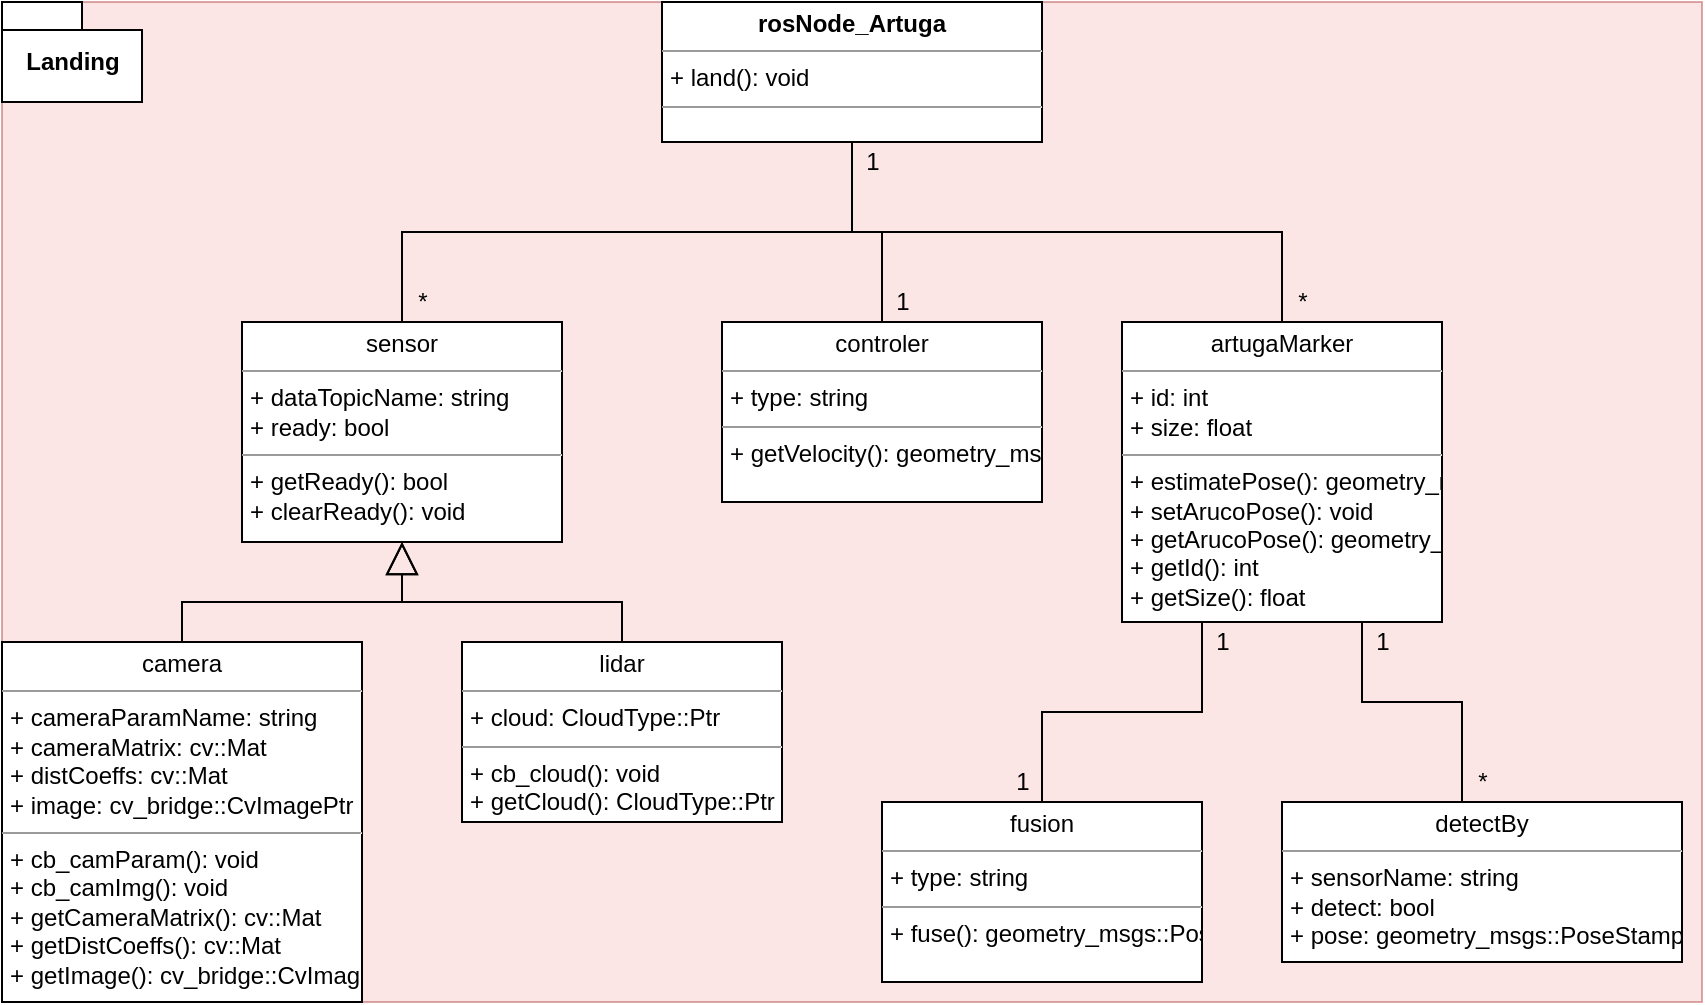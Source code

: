 <mxfile version="18.1.3" type="github" pages="4">
  <diagram id="RqrXdju8FesGx1iqN-Xo" name="Page-1">
    <mxGraphModel dx="1125" dy="674" grid="1" gridSize="10" guides="1" tooltips="1" connect="1" arrows="1" fold="1" page="1" pageScale="1" pageWidth="850" pageHeight="1100" math="0" shadow="0">
      <root>
        <mxCell id="0" />
        <mxCell id="1" parent="0" />
        <mxCell id="5QRQM7j-78FmT-IOoO0f-2" value="" style="rounded=0;whiteSpace=wrap;html=1;fillColor=#f8cecc;strokeColor=#b85450;glass=0;opacity=50;" parent="1" vertex="1">
          <mxGeometry width="850" height="500" as="geometry" />
        </mxCell>
        <mxCell id="iQozIhsFL5ffFYy9EkJB-16" style="edgeStyle=orthogonalEdgeStyle;rounded=0;orthogonalLoop=1;jettySize=auto;html=1;exitX=0.5;exitY=1;exitDx=0;exitDy=0;entryX=0.5;entryY=0;entryDx=0;entryDy=0;endArrow=none;endFill=0;" parent="1" source="iQozIhsFL5ffFYy9EkJB-1" target="iQozIhsFL5ffFYy9EkJB-2" edge="1">
          <mxGeometry relative="1" as="geometry" />
        </mxCell>
        <mxCell id="iQozIhsFL5ffFYy9EkJB-1" value="&lt;p style=&quot;margin:0px;margin-top:4px;text-align:center;&quot;&gt;&lt;b style=&quot;background-color: initial;&quot;&gt;rosNode_Artuga&lt;/b&gt;&lt;br&gt;&lt;/p&gt;&lt;hr size=&quot;1&quot;&gt;&lt;p style=&quot;margin:0px;margin-left:4px;&quot;&gt;+ land(): void&lt;br&gt;&lt;/p&gt;&lt;hr size=&quot;1&quot;&gt;&lt;p style=&quot;margin:0px;margin-left:4px;&quot;&gt;&lt;br&gt;+ method2(Type, Type): Type&lt;/p&gt;" style="verticalAlign=top;align=left;overflow=fill;fontSize=12;fontFamily=Helvetica;html=1;" parent="1" vertex="1">
          <mxGeometry x="330" width="190" height="70" as="geometry" />
        </mxCell>
        <mxCell id="iQozIhsFL5ffFYy9EkJB-2" value="&lt;p style=&quot;margin:0px;margin-top:4px;text-align:center;&quot;&gt;sensor&lt;br&gt;&lt;/p&gt;&lt;hr size=&quot;1&quot;&gt;&lt;p style=&quot;margin:0px;margin-left:4px;&quot;&gt;+ dataTopicName: string&lt;/p&gt;&lt;p style=&quot;margin:0px;margin-left:4px;&quot;&gt;+ ready: bool&lt;br&gt;&lt;/p&gt;&lt;hr size=&quot;1&quot;&gt;&lt;p style=&quot;margin:0px;margin-left:4px;&quot;&gt;+ getReady(): bool&lt;/p&gt;&lt;p style=&quot;margin:0px;margin-left:4px;&quot;&gt;+ clearReady(): void&lt;br&gt;&lt;/p&gt;" style="verticalAlign=top;align=left;overflow=fill;fontSize=12;fontFamily=Helvetica;html=1;" parent="1" vertex="1">
          <mxGeometry x="120" y="160" width="160" height="110" as="geometry" />
        </mxCell>
        <mxCell id="iQozIhsFL5ffFYy9EkJB-10" style="edgeStyle=orthogonalEdgeStyle;rounded=0;orthogonalLoop=1;jettySize=auto;html=1;exitX=0.25;exitY=1;exitDx=0;exitDy=0;endArrow=none;endFill=0;" parent="1" source="iQozIhsFL5ffFYy9EkJB-3" target="iQozIhsFL5ffFYy9EkJB-8" edge="1">
          <mxGeometry relative="1" as="geometry" />
        </mxCell>
        <mxCell id="iQozIhsFL5ffFYy9EkJB-11" style="edgeStyle=orthogonalEdgeStyle;rounded=0;orthogonalLoop=1;jettySize=auto;html=1;exitX=0.75;exitY=1;exitDx=0;exitDy=0;entryX=0.45;entryY=0;entryDx=0;entryDy=0;entryPerimeter=0;endArrow=none;endFill=0;" parent="1" source="iQozIhsFL5ffFYy9EkJB-3" target="iQozIhsFL5ffFYy9EkJB-4" edge="1">
          <mxGeometry relative="1" as="geometry">
            <Array as="points">
              <mxPoint x="680" y="350" />
              <mxPoint x="730" y="350" />
            </Array>
          </mxGeometry>
        </mxCell>
        <mxCell id="iQozIhsFL5ffFYy9EkJB-18" style="edgeStyle=orthogonalEdgeStyle;rounded=0;orthogonalLoop=1;jettySize=auto;html=1;exitX=0.5;exitY=0;exitDx=0;exitDy=0;entryX=0.5;entryY=1;entryDx=0;entryDy=0;endArrow=none;endFill=0;" parent="1" source="iQozIhsFL5ffFYy9EkJB-3" target="iQozIhsFL5ffFYy9EkJB-1" edge="1">
          <mxGeometry relative="1" as="geometry" />
        </mxCell>
        <mxCell id="iQozIhsFL5ffFYy9EkJB-3" value="&lt;p style=&quot;margin:0px;margin-top:4px;text-align:center;&quot;&gt;artugaMarker&lt;br&gt;&lt;/p&gt;&lt;hr size=&quot;1&quot;&gt;&lt;p style=&quot;margin:0px;margin-left:4px;&quot;&gt;+ id: int &lt;br&gt;+ size: float &lt;br&gt;&lt;/p&gt;&lt;hr size=&quot;1&quot;&gt;&lt;p style=&quot;margin:0px;margin-left:4px;&quot;&gt;+ estimatePose(): geometry_msgs::PoseStamped&lt;/p&gt;&lt;p style=&quot;margin:0px;margin-left:4px;&quot;&gt;+ setArucoPose(): void&lt;/p&gt;&lt;p style=&quot;margin:0px;margin-left:4px;&quot;&gt;+ getArucoPose(): geometry_msgs::PoseStamped&lt;/p&gt;&lt;p style=&quot;margin:0px;margin-left:4px;&quot;&gt;+ getId(): int&lt;/p&gt;&lt;p style=&quot;margin:0px;margin-left:4px;&quot;&gt;+ getSize(): float&lt;/p&gt;" style="verticalAlign=top;align=left;overflow=fill;fontSize=12;fontFamily=Helvetica;html=1;" parent="1" vertex="1">
          <mxGeometry x="560" y="160" width="160" height="150" as="geometry" />
        </mxCell>
        <mxCell id="iQozIhsFL5ffFYy9EkJB-4" value="&lt;p style=&quot;margin:0px;margin-top:4px;text-align:center;&quot;&gt;detectBy&lt;br&gt;&lt;/p&gt;&lt;hr size=&quot;1&quot;&gt;&lt;p style=&quot;margin:0px;margin-left:4px;&quot;&gt;+ sensorName: string&lt;/p&gt;&lt;p style=&quot;margin:0px;margin-left:4px;&quot;&gt;+ detect: bool&lt;/p&gt;&lt;p style=&quot;margin:0px;margin-left:4px;&quot;&gt;+ pose: geometry_msgs::PoseStamped&lt;br&gt;&lt;/p&gt;&lt;hr size=&quot;1&quot;&gt;" style="verticalAlign=top;align=left;overflow=fill;fontSize=12;fontFamily=Helvetica;html=1;" parent="1" vertex="1">
          <mxGeometry x="640" y="400" width="200" height="80" as="geometry" />
        </mxCell>
        <mxCell id="iQozIhsFL5ffFYy9EkJB-23" style="edgeStyle=orthogonalEdgeStyle;rounded=0;orthogonalLoop=1;jettySize=auto;html=1;exitX=0.5;exitY=0;exitDx=0;exitDy=0;entryX=0.5;entryY=1;entryDx=0;entryDy=0;endArrow=block;endFill=0;endSize=14;" parent="1" source="iQozIhsFL5ffFYy9EkJB-5" target="iQozIhsFL5ffFYy9EkJB-2" edge="1">
          <mxGeometry relative="1" as="geometry" />
        </mxCell>
        <mxCell id="iQozIhsFL5ffFYy9EkJB-5" value="&lt;p style=&quot;margin:0px;margin-top:4px;text-align:center;&quot;&gt;camera&lt;br&gt;&lt;/p&gt;&lt;hr size=&quot;1&quot;&gt;&lt;p style=&quot;margin:0px;margin-left:4px;&quot;&gt;+ cameraParamName: string&lt;/p&gt;&lt;p style=&quot;margin:0px;margin-left:4px;&quot;&gt;+ cameraMatrix: cv::Mat&lt;br&gt;+ distCoeffs: cv::Mat &lt;br&gt;&lt;/p&gt;&lt;p style=&quot;margin:0px;margin-left:4px;&quot;&gt;+ image: cv_bridge::CvImagePtr ;&lt;br&gt;&lt;/p&gt;&lt;hr size=&quot;1&quot;&gt;&lt;p style=&quot;margin:0px;margin-left:4px;&quot;&gt;+ cb_camParam(): void&lt;/p&gt;&lt;p style=&quot;margin:0px;margin-left:4px;&quot;&gt;+ cb_camImg(): void&lt;/p&gt;&lt;p style=&quot;margin:0px;margin-left:4px;&quot;&gt;+ getCameraMatrix(): cv::Mat&lt;br&gt;+ getDistCoeffs(): cv::Mat&lt;br&gt;+ getImage(): cv_bridge::CvImagePtr&lt;/p&gt;" style="verticalAlign=top;align=left;overflow=fill;fontSize=12;fontFamily=Helvetica;html=1;" parent="1" vertex="1">
          <mxGeometry y="320" width="180" height="180" as="geometry" />
        </mxCell>
        <mxCell id="iQozIhsFL5ffFYy9EkJB-24" style="edgeStyle=orthogonalEdgeStyle;rounded=0;orthogonalLoop=1;jettySize=auto;html=1;exitX=0.5;exitY=0;exitDx=0;exitDy=0;entryX=0.5;entryY=1;entryDx=0;entryDy=0;endArrow=block;endFill=0;startArrow=none;startFill=0;strokeWidth=1;endSize=14;" parent="1" source="iQozIhsFL5ffFYy9EkJB-6" target="iQozIhsFL5ffFYy9EkJB-2" edge="1">
          <mxGeometry relative="1" as="geometry" />
        </mxCell>
        <mxCell id="iQozIhsFL5ffFYy9EkJB-6" value="&lt;p style=&quot;margin:0px;margin-top:4px;text-align:center;&quot;&gt;lidar&lt;br&gt;&lt;/p&gt;&lt;hr size=&quot;1&quot;&gt;&lt;p style=&quot;margin:0px;margin-left:4px;&quot;&gt;+ cloud: CloudType::Ptr&lt;/p&gt;&lt;hr size=&quot;1&quot;&gt;&lt;p style=&quot;margin:0px;margin-left:4px;&quot;&gt;+ cb_cloud(): void&lt;/p&gt;&lt;p style=&quot;margin:0px;margin-left:4px;&quot;&gt;+ getCloud(): CloudType::Ptr&lt;/p&gt;" style="verticalAlign=top;align=left;overflow=fill;fontSize=12;fontFamily=Helvetica;html=1;" parent="1" vertex="1">
          <mxGeometry x="230" y="320" width="160" height="90" as="geometry" />
        </mxCell>
        <mxCell id="iQozIhsFL5ffFYy9EkJB-8" value="&lt;p style=&quot;margin:0px;margin-top:4px;text-align:center;&quot;&gt;fusion&lt;br&gt;&lt;/p&gt;&lt;hr size=&quot;1&quot;&gt;&lt;p style=&quot;margin:0px;margin-left:4px;&quot;&gt;+ type: string&lt;br&gt;&lt;/p&gt;&lt;hr size=&quot;1&quot;&gt;&lt;p style=&quot;margin:0px;margin-left:4px;&quot;&gt;+ fuse(): geometry_msgs::PoseStamped&lt;/p&gt;" style="verticalAlign=top;align=left;overflow=fill;fontSize=12;fontFamily=Helvetica;html=1;" parent="1" vertex="1">
          <mxGeometry x="440" y="400" width="160" height="90" as="geometry" />
        </mxCell>
        <mxCell id="iQozIhsFL5ffFYy9EkJB-17" style="edgeStyle=orthogonalEdgeStyle;rounded=0;orthogonalLoop=1;jettySize=auto;html=1;exitX=0.5;exitY=0;exitDx=0;exitDy=0;endArrow=none;endFill=0;" parent="1" source="iQozIhsFL5ffFYy9EkJB-9" target="iQozIhsFL5ffFYy9EkJB-1" edge="1">
          <mxGeometry relative="1" as="geometry" />
        </mxCell>
        <mxCell id="iQozIhsFL5ffFYy9EkJB-9" value="&lt;p style=&quot;margin:0px;margin-top:4px;text-align:center;&quot;&gt;controler&lt;br&gt;&lt;/p&gt;&lt;hr size=&quot;1&quot;&gt;&lt;p style=&quot;margin:0px;margin-left:4px;&quot;&gt;+ type: string&lt;br&gt;&lt;/p&gt;&lt;hr size=&quot;1&quot;&gt;&lt;p style=&quot;margin:0px;margin-left:4px;&quot;&gt;+ getVelocity(): geometry_msgs::TwistStamped&lt;br&gt;&lt;/p&gt;" style="verticalAlign=top;align=left;overflow=fill;fontSize=12;fontFamily=Helvetica;html=1;" parent="1" vertex="1">
          <mxGeometry x="360" y="160" width="160" height="90" as="geometry" />
        </mxCell>
        <mxCell id="iQozIhsFL5ffFYy9EkJB-12" value="1" style="text;html=1;align=center;verticalAlign=middle;resizable=0;points=[];autosize=1;strokeColor=none;fillColor=none;" parent="1" vertex="1">
          <mxGeometry x="600" y="310" width="20" height="20" as="geometry" />
        </mxCell>
        <mxCell id="iQozIhsFL5ffFYy9EkJB-13" value="1" style="text;html=1;align=center;verticalAlign=middle;resizable=0;points=[];autosize=1;strokeColor=none;fillColor=none;" parent="1" vertex="1">
          <mxGeometry x="500" y="380" width="20" height="20" as="geometry" />
        </mxCell>
        <mxCell id="iQozIhsFL5ffFYy9EkJB-14" value="1" style="text;html=1;align=center;verticalAlign=middle;resizable=0;points=[];autosize=1;strokeColor=none;fillColor=none;" parent="1" vertex="1">
          <mxGeometry x="680" y="310" width="20" height="20" as="geometry" />
        </mxCell>
        <mxCell id="iQozIhsFL5ffFYy9EkJB-15" value="*" style="text;html=1;align=center;verticalAlign=middle;resizable=0;points=[];autosize=1;strokeColor=none;fillColor=none;" parent="1" vertex="1">
          <mxGeometry x="730" y="380" width="20" height="20" as="geometry" />
        </mxCell>
        <mxCell id="iQozIhsFL5ffFYy9EkJB-19" value="1" style="text;html=1;align=center;verticalAlign=middle;resizable=0;points=[];autosize=1;strokeColor=none;fillColor=none;" parent="1" vertex="1">
          <mxGeometry x="425" y="70" width="20" height="20" as="geometry" />
        </mxCell>
        <mxCell id="iQozIhsFL5ffFYy9EkJB-20" value="*" style="text;html=1;align=center;verticalAlign=middle;resizable=0;points=[];autosize=1;strokeColor=none;fillColor=none;" parent="1" vertex="1">
          <mxGeometry x="200" y="140" width="20" height="20" as="geometry" />
        </mxCell>
        <mxCell id="iQozIhsFL5ffFYy9EkJB-21" value="1" style="text;html=1;align=center;verticalAlign=middle;resizable=0;points=[];autosize=1;strokeColor=none;fillColor=none;" parent="1" vertex="1">
          <mxGeometry x="440" y="140" width="20" height="20" as="geometry" />
        </mxCell>
        <mxCell id="iQozIhsFL5ffFYy9EkJB-22" value="*" style="text;html=1;align=center;verticalAlign=middle;resizable=0;points=[];autosize=1;strokeColor=none;fillColor=none;" parent="1" vertex="1">
          <mxGeometry x="640" y="140" width="20" height="20" as="geometry" />
        </mxCell>
        <mxCell id="iQozIhsFL5ffFYy9EkJB-25" value="Landing" style="shape=folder;fontStyle=1;spacingTop=10;tabWidth=40;tabHeight=14;tabPosition=left;html=1;" parent="1" vertex="1">
          <mxGeometry width="70" height="50" as="geometry" />
        </mxCell>
      </root>
    </mxGraphModel>
  </diagram>
  <diagram id="-dytmpfsM94Gx_z2tF90" name="Page-2">
    <mxGraphModel dx="1350" dy="793" grid="1" gridSize="10" guides="1" tooltips="1" connect="1" arrows="1" fold="1" page="1" pageScale="1" pageWidth="850" pageHeight="1100" math="0" shadow="0">
      <root>
        <mxCell id="0" />
        <mxCell id="1" parent="0" />
        <mxCell id="4rXcDrkA3hsOvG4BGN1G-1" style="edgeStyle=orthogonalEdgeStyle;rounded=0;orthogonalLoop=1;jettySize=auto;html=1;exitX=0.5;exitY=1;exitDx=0;exitDy=0;entryX=0.5;entryY=0;entryDx=0;entryDy=0;endArrow=none;endFill=0;" parent="1" source="4rXcDrkA3hsOvG4BGN1G-2" target="4rXcDrkA3hsOvG4BGN1G-3" edge="1">
          <mxGeometry relative="1" as="geometry" />
        </mxCell>
        <mxCell id="4rXcDrkA3hsOvG4BGN1G-2" value="&lt;p style=&quot;margin:0px;margin-top:4px;text-align:center;&quot;&gt;&lt;i&gt;&amp;lt;&amp;lt;Interface&amp;gt;&amp;gt;&lt;/i&gt;&lt;/p&gt;&lt;p style=&quot;margin:0px;margin-top:4px;text-align:center;&quot;&gt;&lt;b&gt;rosNode_Calib&lt;/b&gt;&lt;br&gt;&lt;/p&gt;&lt;hr size=&quot;1&quot;&gt;&lt;p style=&quot;margin:0px;margin-left:4px;&quot;&gt;+ calibValues(): void&lt;br&gt;&lt;/p&gt;" style="verticalAlign=top;align=left;overflow=fill;fontSize=12;fontFamily=Helvetica;html=1;" parent="1" vertex="1">
          <mxGeometry x="330" width="190" height="70" as="geometry" />
        </mxCell>
        <mxCell id="4rXcDrkA3hsOvG4BGN1G-3" value="&lt;p style=&quot;margin:0px;margin-top:4px;text-align:center;&quot;&gt;inter&lt;br&gt;&lt;/p&gt;&lt;hr size=&quot;1&quot;&gt;" style="verticalAlign=top;align=left;overflow=fill;fontSize=12;fontFamily=Helvetica;html=1;" parent="1" vertex="1">
          <mxGeometry x="120" y="160" width="160" height="50" as="geometry" />
        </mxCell>
        <mxCell id="4rXcDrkA3hsOvG4BGN1G-14" style="edgeStyle=orthogonalEdgeStyle;rounded=0;orthogonalLoop=1;jettySize=auto;html=1;exitX=0.5;exitY=0;exitDx=0;exitDy=0;endArrow=none;endFill=0;" parent="1" source="4rXcDrkA3hsOvG4BGN1G-15" target="4rXcDrkA3hsOvG4BGN1G-2" edge="1">
          <mxGeometry relative="1" as="geometry" />
        </mxCell>
        <mxCell id="4rXcDrkA3hsOvG4BGN1G-15" value="&lt;p style=&quot;margin:0px;margin-top:4px;text-align:center;&quot;&gt;exter&lt;br&gt;&lt;/p&gt;&lt;hr size=&quot;1&quot;&gt;" style="verticalAlign=top;align=left;overflow=fill;fontSize=12;fontFamily=Helvetica;html=1;" parent="1" vertex="1">
          <mxGeometry x="530" y="160" width="160" height="50" as="geometry" />
        </mxCell>
        <mxCell id="4rXcDrkA3hsOvG4BGN1G-20" value="1" style="text;html=1;align=center;verticalAlign=middle;resizable=0;points=[];autosize=1;strokeColor=none;fillColor=none;" parent="1" vertex="1">
          <mxGeometry x="425" y="70" width="20" height="20" as="geometry" />
        </mxCell>
        <mxCell id="4rXcDrkA3hsOvG4BGN1G-21" value="1" style="text;html=1;align=center;verticalAlign=middle;resizable=0;points=[];autosize=1;strokeColor=none;fillColor=none;" parent="1" vertex="1">
          <mxGeometry x="200" y="140" width="20" height="20" as="geometry" />
        </mxCell>
        <mxCell id="4rXcDrkA3hsOvG4BGN1G-22" value="1" style="text;html=1;align=center;verticalAlign=middle;resizable=0;points=[];autosize=1;strokeColor=none;fillColor=none;" parent="1" vertex="1">
          <mxGeometry x="610" y="140" width="20" height="20" as="geometry" />
        </mxCell>
        <mxCell id="4rXcDrkA3hsOvG4BGN1G-24" value="package" style="shape=folder;fontStyle=1;spacingTop=10;tabWidth=40;tabHeight=14;tabPosition=left;html=1;" parent="1" vertex="1">
          <mxGeometry width="70" height="50" as="geometry" />
        </mxCell>
      </root>
    </mxGraphModel>
  </diagram>
  <diagram id="9LbH8R1WBFYMRPa0V8hs" name="Page-3">
    <mxGraphModel dx="250" dy="793" grid="1" gridSize="10" guides="1" tooltips="1" connect="1" arrows="1" fold="1" page="1" pageScale="1" pageWidth="850" pageHeight="1100" math="0" shadow="0">
      <root>
        <mxCell id="0" />
        <mxCell id="1" parent="0" />
        <mxCell id="NJFDjqXdonPXv0bLZQ1Z-1" style="edgeStyle=orthogonalEdgeStyle;rounded=0;orthogonalLoop=1;jettySize=auto;html=1;exitX=0.5;exitY=1;exitDx=0;exitDy=0;entryX=0.5;entryY=0;entryDx=0;entryDy=0;endArrow=none;endFill=0;" edge="1" parent="1" source="NJFDjqXdonPXv0bLZQ1Z-2" target="NJFDjqXdonPXv0bLZQ1Z-3">
          <mxGeometry relative="1" as="geometry" />
        </mxCell>
        <mxCell id="NJFDjqXdonPXv0bLZQ1Z-2" value="&lt;p style=&quot;margin:0px;margin-top:4px;text-align:center;&quot;&gt;&lt;i&gt;&amp;lt;&amp;lt;Interface&amp;gt;&amp;gt;&lt;/i&gt;&lt;/p&gt;&lt;p style=&quot;margin:0px;margin-top:4px;text-align:center;&quot;&gt;&lt;b&gt;rosNode_sender&lt;/b&gt;&lt;br&gt;&lt;/p&gt;&lt;hr size=&quot;1&quot;&gt;&lt;p style=&quot;margin:0px;margin-left:4px;&quot;&gt;+ : void&lt;br&gt;&lt;/p&gt;" style="verticalAlign=top;align=left;overflow=fill;fontSize=12;fontFamily=Helvetica;html=1;" vertex="1" parent="1">
          <mxGeometry x="330" width="190" height="70" as="geometry" />
        </mxCell>
        <mxCell id="NJFDjqXdonPXv0bLZQ1Z-3" value="&lt;p style=&quot;margin:0px;margin-top:4px;text-align:center;&quot;&gt;inter&lt;br&gt;&lt;/p&gt;&lt;hr size=&quot;1&quot;&gt;" style="verticalAlign=top;align=left;overflow=fill;fontSize=12;fontFamily=Helvetica;html=1;" vertex="1" parent="1">
          <mxGeometry x="120" y="160" width="160" height="50" as="geometry" />
        </mxCell>
        <mxCell id="NJFDjqXdonPXv0bLZQ1Z-4" style="edgeStyle=orthogonalEdgeStyle;rounded=0;orthogonalLoop=1;jettySize=auto;html=1;exitX=0.5;exitY=0;exitDx=0;exitDy=0;endArrow=none;endFill=0;" edge="1" parent="1" source="NJFDjqXdonPXv0bLZQ1Z-5" target="NJFDjqXdonPXv0bLZQ1Z-2">
          <mxGeometry relative="1" as="geometry" />
        </mxCell>
        <mxCell id="NJFDjqXdonPXv0bLZQ1Z-5" value="&lt;p style=&quot;margin:0px;margin-top:4px;text-align:center;&quot;&gt;exter&lt;br&gt;&lt;/p&gt;&lt;hr size=&quot;1&quot;&gt;" style="verticalAlign=top;align=left;overflow=fill;fontSize=12;fontFamily=Helvetica;html=1;" vertex="1" parent="1">
          <mxGeometry x="530" y="160" width="160" height="50" as="geometry" />
        </mxCell>
        <mxCell id="NJFDjqXdonPXv0bLZQ1Z-6" value="1" style="text;html=1;align=center;verticalAlign=middle;resizable=0;points=[];autosize=1;strokeColor=none;fillColor=none;" vertex="1" parent="1">
          <mxGeometry x="425" y="70" width="20" height="20" as="geometry" />
        </mxCell>
        <mxCell id="NJFDjqXdonPXv0bLZQ1Z-7" value="1" style="text;html=1;align=center;verticalAlign=middle;resizable=0;points=[];autosize=1;strokeColor=none;fillColor=none;" vertex="1" parent="1">
          <mxGeometry x="200" y="140" width="20" height="20" as="geometry" />
        </mxCell>
        <mxCell id="NJFDjqXdonPXv0bLZQ1Z-8" value="1" style="text;html=1;align=center;verticalAlign=middle;resizable=0;points=[];autosize=1;strokeColor=none;fillColor=none;" vertex="1" parent="1">
          <mxGeometry x="610" y="140" width="20" height="20" as="geometry" />
        </mxCell>
        <mxCell id="NJFDjqXdonPXv0bLZQ1Z-9" value="Controler" style="shape=folder;fontStyle=1;spacingTop=10;tabWidth=40;tabHeight=14;tabPosition=left;html=1;" vertex="1" parent="1">
          <mxGeometry width="70" height="50" as="geometry" />
        </mxCell>
        <mxCell id="EOBcXMMhs-DilDwDQ0QI-1" value="" style="rounded=0;whiteSpace=wrap;html=1;glass=0;gradientColor=none;opacity=50;" vertex="1" parent="1">
          <mxGeometry width="850" height="250" as="geometry" />
        </mxCell>
      </root>
    </mxGraphModel>
  </diagram>
  <diagram id="C9QF5kxwyaluAiV7KFik" name="Page-4">
    <mxGraphModel dx="1350" dy="793" grid="1" gridSize="10" guides="1" tooltips="1" connect="1" arrows="1" fold="1" page="1" pageScale="1" pageWidth="850" pageHeight="1100" math="0" shadow="0">
      <root>
        <mxCell id="0" />
        <mxCell id="1" parent="0" />
        <mxCell id="IEobQ0wpx5wcbGoiKNwX-1" value="" style="shape=image;verticalLabelPosition=bottom;labelBackgroundColor=default;verticalAlign=top;aspect=fixed;imageAspect=0;image=https://upload.wikimedia.org/wikipedia/commons/a/ad/Cork.jpg;" parent="1" vertex="1">
          <mxGeometry x="390" y="180" width="269.72" height="180" as="geometry" />
        </mxCell>
        <mxCell id="IEobQ0wpx5wcbGoiKNwX-2" value="&lt;font style=&quot;font-size: 120px;&quot;&gt;ArTuga&lt;/font&gt;" style="text;html=1;align=center;verticalAlign=middle;resizable=0;points=[];autosize=1;strokeColor=none;fillColor=none;" parent="1" vertex="1">
          <mxGeometry x="259.72" y="260" width="400" height="40" as="geometry" />
        </mxCell>
      </root>
    </mxGraphModel>
  </diagram>
</mxfile>
